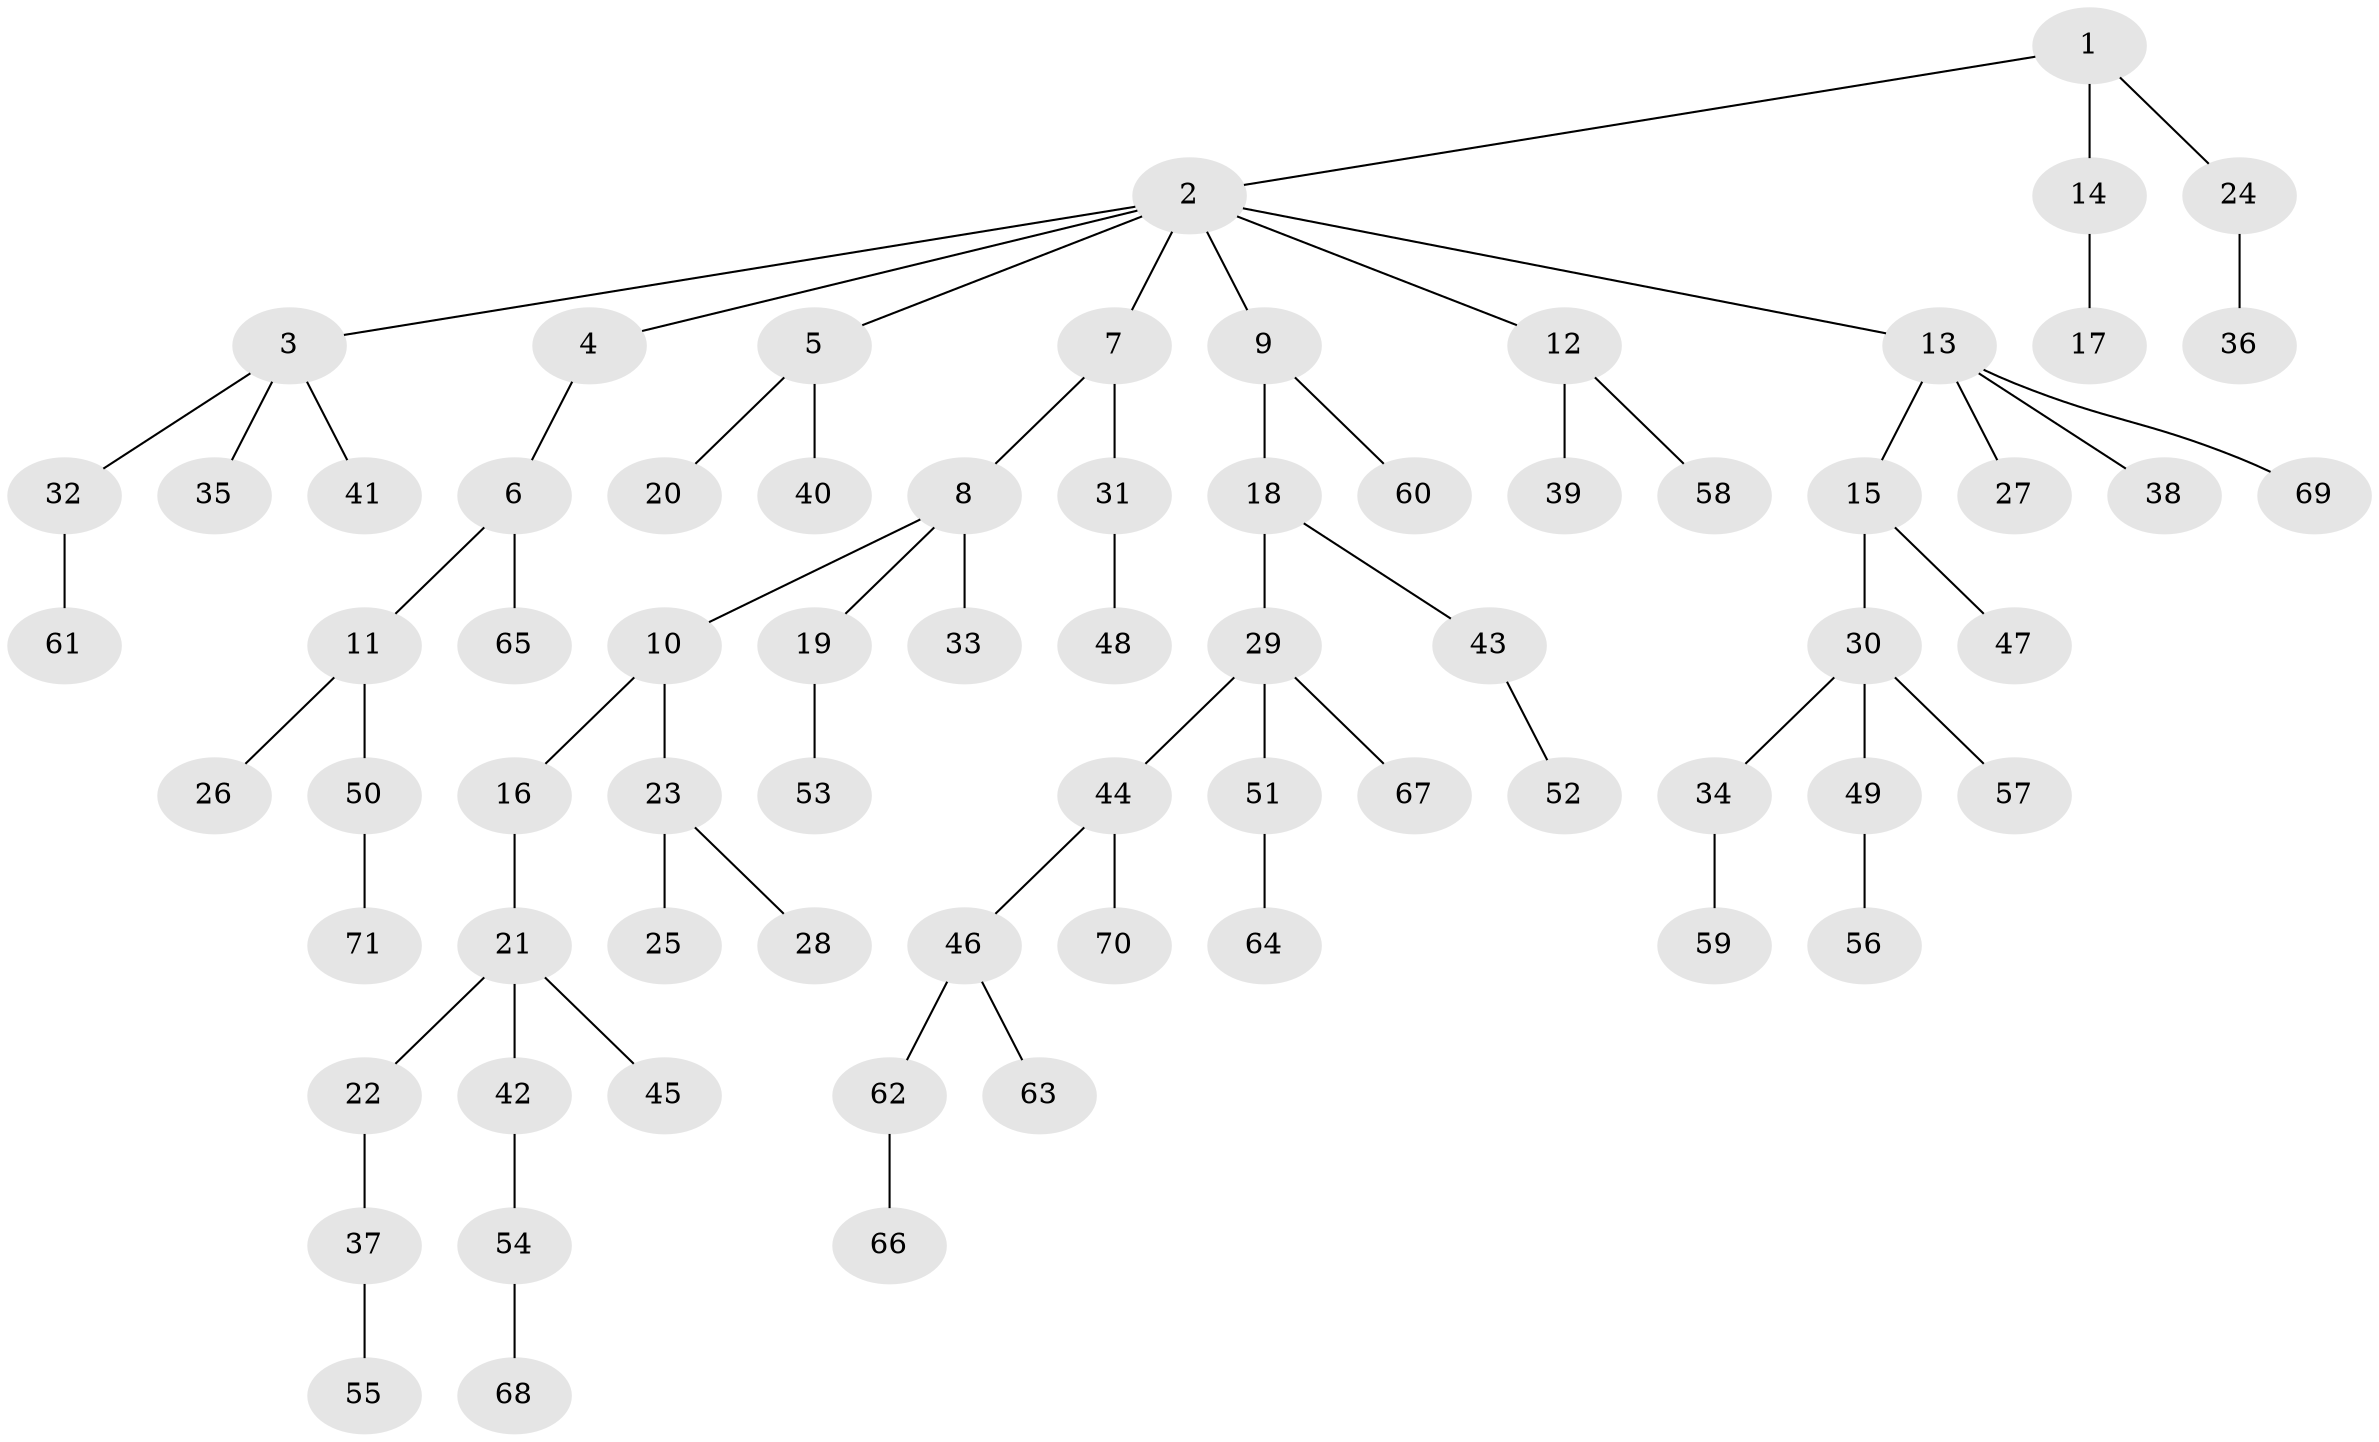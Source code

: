 // Generated by graph-tools (version 1.1) at 2025/15/03/09/25 04:15:39]
// undirected, 71 vertices, 70 edges
graph export_dot {
graph [start="1"]
  node [color=gray90,style=filled];
  1;
  2;
  3;
  4;
  5;
  6;
  7;
  8;
  9;
  10;
  11;
  12;
  13;
  14;
  15;
  16;
  17;
  18;
  19;
  20;
  21;
  22;
  23;
  24;
  25;
  26;
  27;
  28;
  29;
  30;
  31;
  32;
  33;
  34;
  35;
  36;
  37;
  38;
  39;
  40;
  41;
  42;
  43;
  44;
  45;
  46;
  47;
  48;
  49;
  50;
  51;
  52;
  53;
  54;
  55;
  56;
  57;
  58;
  59;
  60;
  61;
  62;
  63;
  64;
  65;
  66;
  67;
  68;
  69;
  70;
  71;
  1 -- 2;
  1 -- 14;
  1 -- 24;
  2 -- 3;
  2 -- 4;
  2 -- 5;
  2 -- 7;
  2 -- 9;
  2 -- 12;
  2 -- 13;
  3 -- 32;
  3 -- 35;
  3 -- 41;
  4 -- 6;
  5 -- 20;
  5 -- 40;
  6 -- 11;
  6 -- 65;
  7 -- 8;
  7 -- 31;
  8 -- 10;
  8 -- 19;
  8 -- 33;
  9 -- 18;
  9 -- 60;
  10 -- 16;
  10 -- 23;
  11 -- 26;
  11 -- 50;
  12 -- 39;
  12 -- 58;
  13 -- 15;
  13 -- 27;
  13 -- 38;
  13 -- 69;
  14 -- 17;
  15 -- 30;
  15 -- 47;
  16 -- 21;
  18 -- 29;
  18 -- 43;
  19 -- 53;
  21 -- 22;
  21 -- 42;
  21 -- 45;
  22 -- 37;
  23 -- 25;
  23 -- 28;
  24 -- 36;
  29 -- 44;
  29 -- 51;
  29 -- 67;
  30 -- 34;
  30 -- 49;
  30 -- 57;
  31 -- 48;
  32 -- 61;
  34 -- 59;
  37 -- 55;
  42 -- 54;
  43 -- 52;
  44 -- 46;
  44 -- 70;
  46 -- 62;
  46 -- 63;
  49 -- 56;
  50 -- 71;
  51 -- 64;
  54 -- 68;
  62 -- 66;
}
